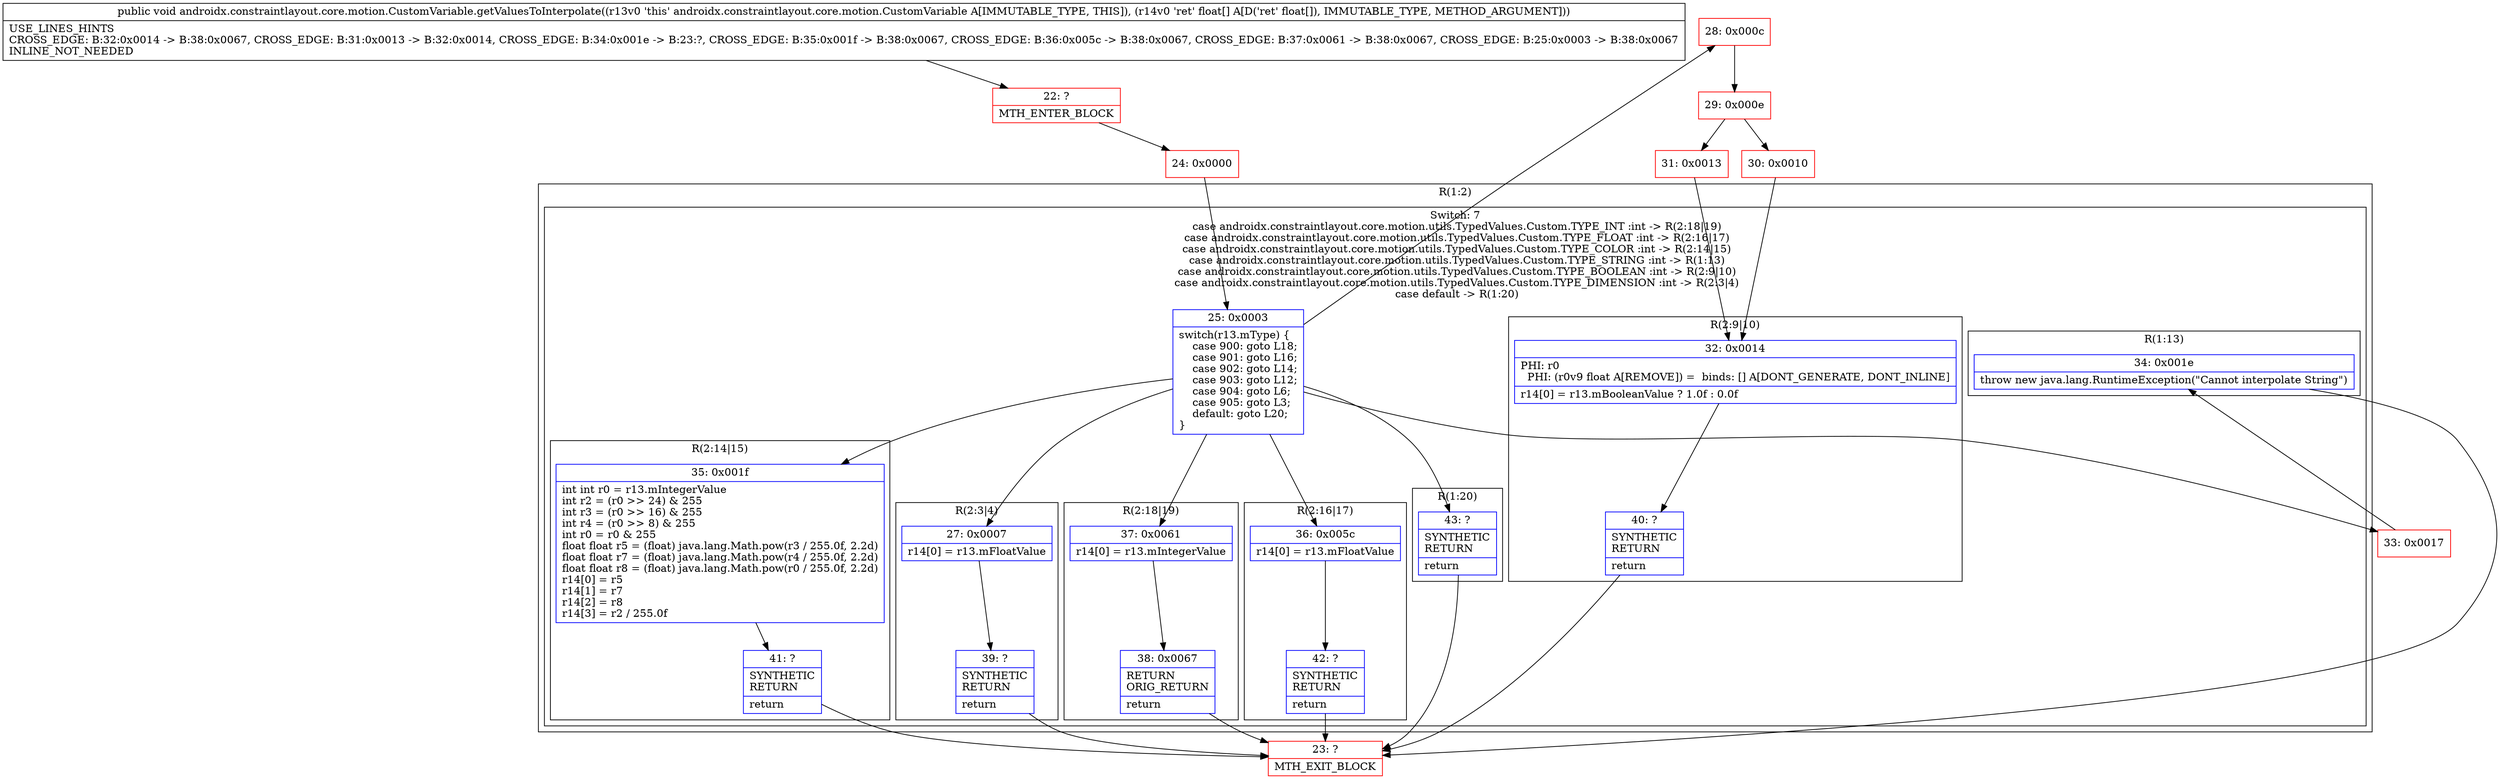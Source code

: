 digraph "CFG forandroidx.constraintlayout.core.motion.CustomVariable.getValuesToInterpolate([F)V" {
subgraph cluster_Region_762302550 {
label = "R(1:2)";
node [shape=record,color=blue];
subgraph cluster_SwitchRegion_1883580868 {
label = "Switch: 7
 case androidx.constraintlayout.core.motion.utils.TypedValues.Custom.TYPE_INT :int -> R(2:18|19)
 case androidx.constraintlayout.core.motion.utils.TypedValues.Custom.TYPE_FLOAT :int -> R(2:16|17)
 case androidx.constraintlayout.core.motion.utils.TypedValues.Custom.TYPE_COLOR :int -> R(2:14|15)
 case androidx.constraintlayout.core.motion.utils.TypedValues.Custom.TYPE_STRING :int -> R(1:13)
 case androidx.constraintlayout.core.motion.utils.TypedValues.Custom.TYPE_BOOLEAN :int -> R(2:9|10)
 case androidx.constraintlayout.core.motion.utils.TypedValues.Custom.TYPE_DIMENSION :int -> R(2:3|4)
 case default -> R(1:20)";
node [shape=record,color=blue];
Node_25 [shape=record,label="{25\:\ 0x0003|switch(r13.mType) \{\l    case 900: goto L18;\l    case 901: goto L16;\l    case 902: goto L14;\l    case 903: goto L12;\l    case 904: goto L6;\l    case 905: goto L3;\l    default: goto L20;\l\}\l}"];
subgraph cluster_Region_1682353691 {
label = "R(2:18|19)";
node [shape=record,color=blue];
Node_37 [shape=record,label="{37\:\ 0x0061|r14[0] = r13.mIntegerValue\l}"];
Node_38 [shape=record,label="{38\:\ 0x0067|RETURN\lORIG_RETURN\l|return\l}"];
}
subgraph cluster_Region_246740481 {
label = "R(2:16|17)";
node [shape=record,color=blue];
Node_36 [shape=record,label="{36\:\ 0x005c|r14[0] = r13.mFloatValue\l}"];
Node_42 [shape=record,label="{42\:\ ?|SYNTHETIC\lRETURN\l|return\l}"];
}
subgraph cluster_Region_1703966141 {
label = "R(2:14|15)";
node [shape=record,color=blue];
Node_35 [shape=record,label="{35\:\ 0x001f|int int r0 = r13.mIntegerValue\lint r2 = (r0 \>\> 24) & 255\lint r3 = (r0 \>\> 16) & 255\lint r4 = (r0 \>\> 8) & 255\lint r0 = r0 & 255\lfloat float r5 = (float) java.lang.Math.pow(r3 \/ 255.0f, 2.2d)\lfloat float r7 = (float) java.lang.Math.pow(r4 \/ 255.0f, 2.2d)\lfloat float r8 = (float) java.lang.Math.pow(r0 \/ 255.0f, 2.2d)\lr14[0] = r5\lr14[1] = r7\lr14[2] = r8\lr14[3] = r2 \/ 255.0f\l}"];
Node_41 [shape=record,label="{41\:\ ?|SYNTHETIC\lRETURN\l|return\l}"];
}
subgraph cluster_Region_1560967905 {
label = "R(1:13)";
node [shape=record,color=blue];
Node_34 [shape=record,label="{34\:\ 0x001e|throw new java.lang.RuntimeException(\"Cannot interpolate String\")\l}"];
}
subgraph cluster_Region_81294221 {
label = "R(2:9|10)";
node [shape=record,color=blue];
Node_32 [shape=record,label="{32\:\ 0x0014|PHI: r0 \l  PHI: (r0v9 float A[REMOVE]) =  binds: [] A[DONT_GENERATE, DONT_INLINE]\l|r14[0] = r13.mBooleanValue ? 1.0f : 0.0f\l}"];
Node_40 [shape=record,label="{40\:\ ?|SYNTHETIC\lRETURN\l|return\l}"];
}
subgraph cluster_Region_1438589819 {
label = "R(2:3|4)";
node [shape=record,color=blue];
Node_27 [shape=record,label="{27\:\ 0x0007|r14[0] = r13.mFloatValue\l}"];
Node_39 [shape=record,label="{39\:\ ?|SYNTHETIC\lRETURN\l|return\l}"];
}
subgraph cluster_Region_2081604403 {
label = "R(1:20)";
node [shape=record,color=blue];
Node_43 [shape=record,label="{43\:\ ?|SYNTHETIC\lRETURN\l|return\l}"];
}
}
}
Node_22 [shape=record,color=red,label="{22\:\ ?|MTH_ENTER_BLOCK\l}"];
Node_24 [shape=record,color=red,label="{24\:\ 0x0000}"];
Node_23 [shape=record,color=red,label="{23\:\ ?|MTH_EXIT_BLOCK\l}"];
Node_28 [shape=record,color=red,label="{28\:\ 0x000c}"];
Node_29 [shape=record,color=red,label="{29\:\ 0x000e}"];
Node_30 [shape=record,color=red,label="{30\:\ 0x0010}"];
Node_31 [shape=record,color=red,label="{31\:\ 0x0013}"];
Node_33 [shape=record,color=red,label="{33\:\ 0x0017}"];
MethodNode[shape=record,label="{public void androidx.constraintlayout.core.motion.CustomVariable.getValuesToInterpolate((r13v0 'this' androidx.constraintlayout.core.motion.CustomVariable A[IMMUTABLE_TYPE, THIS]), (r14v0 'ret' float[] A[D('ret' float[]), IMMUTABLE_TYPE, METHOD_ARGUMENT]))  | USE_LINES_HINTS\lCROSS_EDGE: B:32:0x0014 \-\> B:38:0x0067, CROSS_EDGE: B:31:0x0013 \-\> B:32:0x0014, CROSS_EDGE: B:34:0x001e \-\> B:23:?, CROSS_EDGE: B:35:0x001f \-\> B:38:0x0067, CROSS_EDGE: B:36:0x005c \-\> B:38:0x0067, CROSS_EDGE: B:37:0x0061 \-\> B:38:0x0067, CROSS_EDGE: B:25:0x0003 \-\> B:38:0x0067\lINLINE_NOT_NEEDED\l}"];
MethodNode -> Node_22;Node_25 -> Node_27;
Node_25 -> Node_28;
Node_25 -> Node_33;
Node_25 -> Node_35;
Node_25 -> Node_36;
Node_25 -> Node_37;
Node_25 -> Node_43;
Node_37 -> Node_38;
Node_38 -> Node_23;
Node_36 -> Node_42;
Node_42 -> Node_23;
Node_35 -> Node_41;
Node_41 -> Node_23;
Node_34 -> Node_23;
Node_32 -> Node_40;
Node_40 -> Node_23;
Node_27 -> Node_39;
Node_39 -> Node_23;
Node_43 -> Node_23;
Node_22 -> Node_24;
Node_24 -> Node_25;
Node_28 -> Node_29;
Node_29 -> Node_30;
Node_29 -> Node_31;
Node_30 -> Node_32;
Node_31 -> Node_32;
Node_33 -> Node_34;
}

